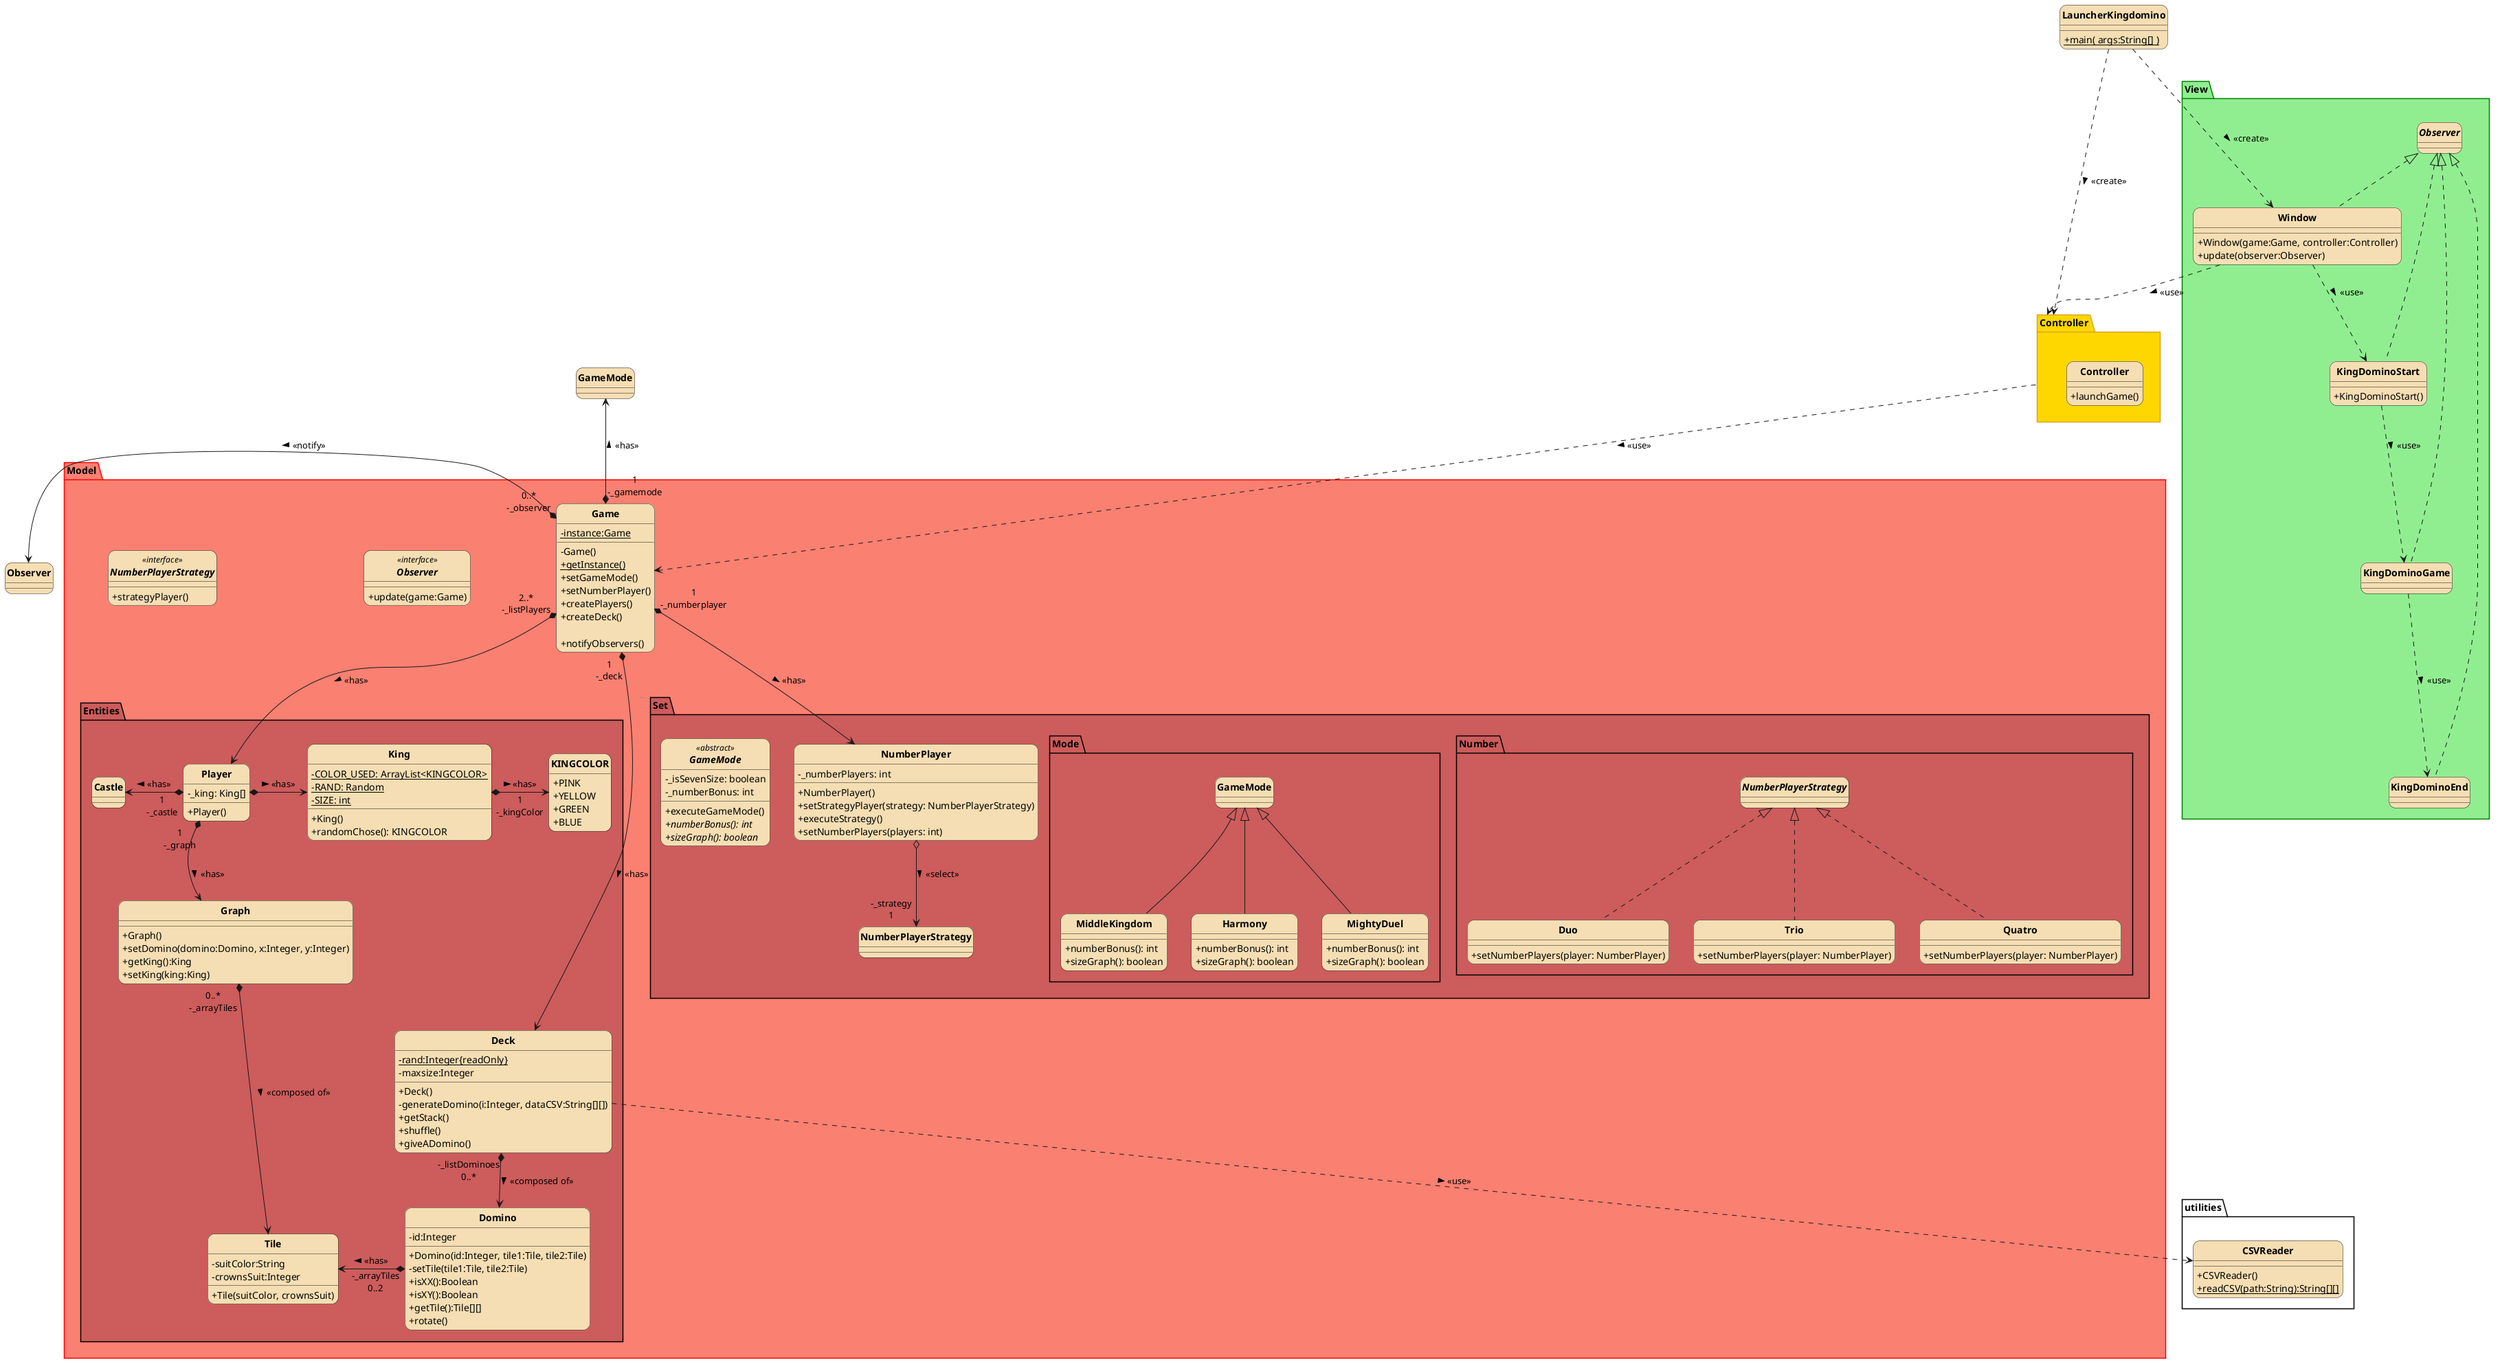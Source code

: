 @startuml
skinparam style strictuml
skinparam classAttributeIconSize 0
skinparam classFontStyle Bold
hide enum methods
skinparam roundcorner 20
skinparam classBackgroundColor #wheat


class LauncherKingdomino{
    + {static} main( args:String[] )
}

package utilities {
    class CSVReader{
        +CSVReader()
        {static}+readCSV(path:String):String[][]
    }

}

package Model #salmon;line:red{

    class Game {
        {static}-instance:Game
        -Game()
        {static}+getInstance()
        +setGameMode()
        +setNumberPlayer()
        +createPlayers()
        +createDeck()

        +notifyObservers()
    }

    interface Observer<<interface>>{
       +update(game:Game)
    }

    package Entities #indianred{
        Graph "0..*\n-_arrayTiles" *---> Tile : <<composed of>> >

        class Graph {
            +Graph()
            +setDomino(domino:Domino, x:Integer, y:Integer)
            +getKing():King
            +setKing(king:King)

        }

        class King{
            {static}-COLOR_USED: ArrayList<KINGCOLOR>
            {static}-RAND: Random
            {static}-SIZE: int

            +King()
            +randomChose(): KINGCOLOR
        }


        Deck "-_listDominoes\n0..*" *--> Domino : <<composed of>> >


        class Deck{
            {static}-rand:Integer{readOnly}
            -maxsize:Integer
            +Deck()
            -generateDomino(i:Integer, dataCSV:String[][])
            +getStack()
            +shuffle()
            +giveADomino()
        }

        Domino "-_arrayTiles\n0..2" *-l-> Tile : <<has>> >
        class Domino {
           -id:Integer
           +Domino(id:Integer, tile1:Tile, tile2:Tile)
           -setTile(tile1:Tile, tile2:Tile)
           +isXX():Boolean
           +isXY():Boolean
           +getTile():Tile[][]
           +rotate()
        }

        class Tile{
           -suitColor:String
           -crownsSuit:Integer
           +Tile(suitColor, crownsSuit)
        }

        Player "1\n-_graph" *--> Graph : > <<has>>
        Player *-> King : > <<has>>
        Player "1\n-_castle" *-l-> Castle : > <<has>>
        class Player {
            -_king: King[]
            +Player()
        }

        class Castle{

        }

        enum KINGCOLOR {
            +PINK
            +YELLOW
            +GREEN
            +BLUE
        }

    }


    package Set #indianred {

        class NumberPlayer{
            -_numberPlayers: int
            +NumberPlayer()
            +setStrategyPlayer(strategy: NumberPlayerStrategy)
            +executeStrategy()
            +setNumberPlayers(players: int)
         }

        NumberPlayer o--> "-_strategy\n1"NumberPlayerStrategy: > <<select>>

        package Number{
            class Duo implements NumberPlayerStrategy
            {
                +setNumberPlayers(player: NumberPlayer)
            }

            class Trio implements NumberPlayerStrategy
            {
                +setNumberPlayers(player: NumberPlayer)
            }

            class Quatro implements NumberPlayerStrategy
            {
                +setNumberPlayers(player: NumberPlayer)
            }
        }


        abstract GameMode<<abstract>>{
            -_isSevenSize: boolean
            -_numberBonus: int
            +executeGameMode()
            {abstract}+numberBonus(): int
            {abstract}+sizeGraph(): boolean
        }


            package Mode{
                class MiddleKingdom extends GameMode{
                    +numberBonus(): int
                    +sizeGraph(): boolean
                }

                class Harmony extends GameMode{
                    +numberBonus(): int
                    +sizeGraph(): boolean
                }

                class MightyDuel extends GameMode{
                    +numberBonus(): int
                    +sizeGraph(): boolean
                }
            }

    }

    interface NumberPlayerStrategy<<interface>>{
        +strategyPlayer()
    }




}

package View #lightgreen;line:green{
    Window ..> KingDominoStart : <<use>> >
    KingDominoStart ..> KingDominoGame : <<use>> >
     KingDominoGame ..> KingDominoEnd: <<use>> >
    class Window implements Observer
    {
        +Window(game:Game, controller:Controller)
        +update(observer:Observer)
    }

    class KingDominoStart implements Observer
    {
        +KingDominoStart()
    }

    class KingDominoGame implements Observer
    {

    }

    class KingDominoEnd implements Observer
    {

    }
}

package Controller #gold;line:goldenrod {

    class Controller{
        +launchGame()
    }

}

    Window ..> Controller :<<use>> >
LauncherKingdomino ...> Window : <<create>> >
LauncherKingdomino .> Controller : <<create>> >

Game "1\n-_gamemode"*-u-> GameMode : <<has>> >
Game "1\n-_numberplayer" *--> NumberPlayer : <<has>> >
Game "1\n-_deck" *--> Deck : <<has>> >
Game "2..*\n-_listPlayers" *--> Player : <<has>> >
Controller ..> Game : <<use>> >
Game *-l-> Observer : "0..*\n-_observer"<<notify>> >
King *-r-> "1\n-_kingColor" KINGCOLOR : <<has>> >
Deck .d.> CSVReader : <<use>> >

@enduml